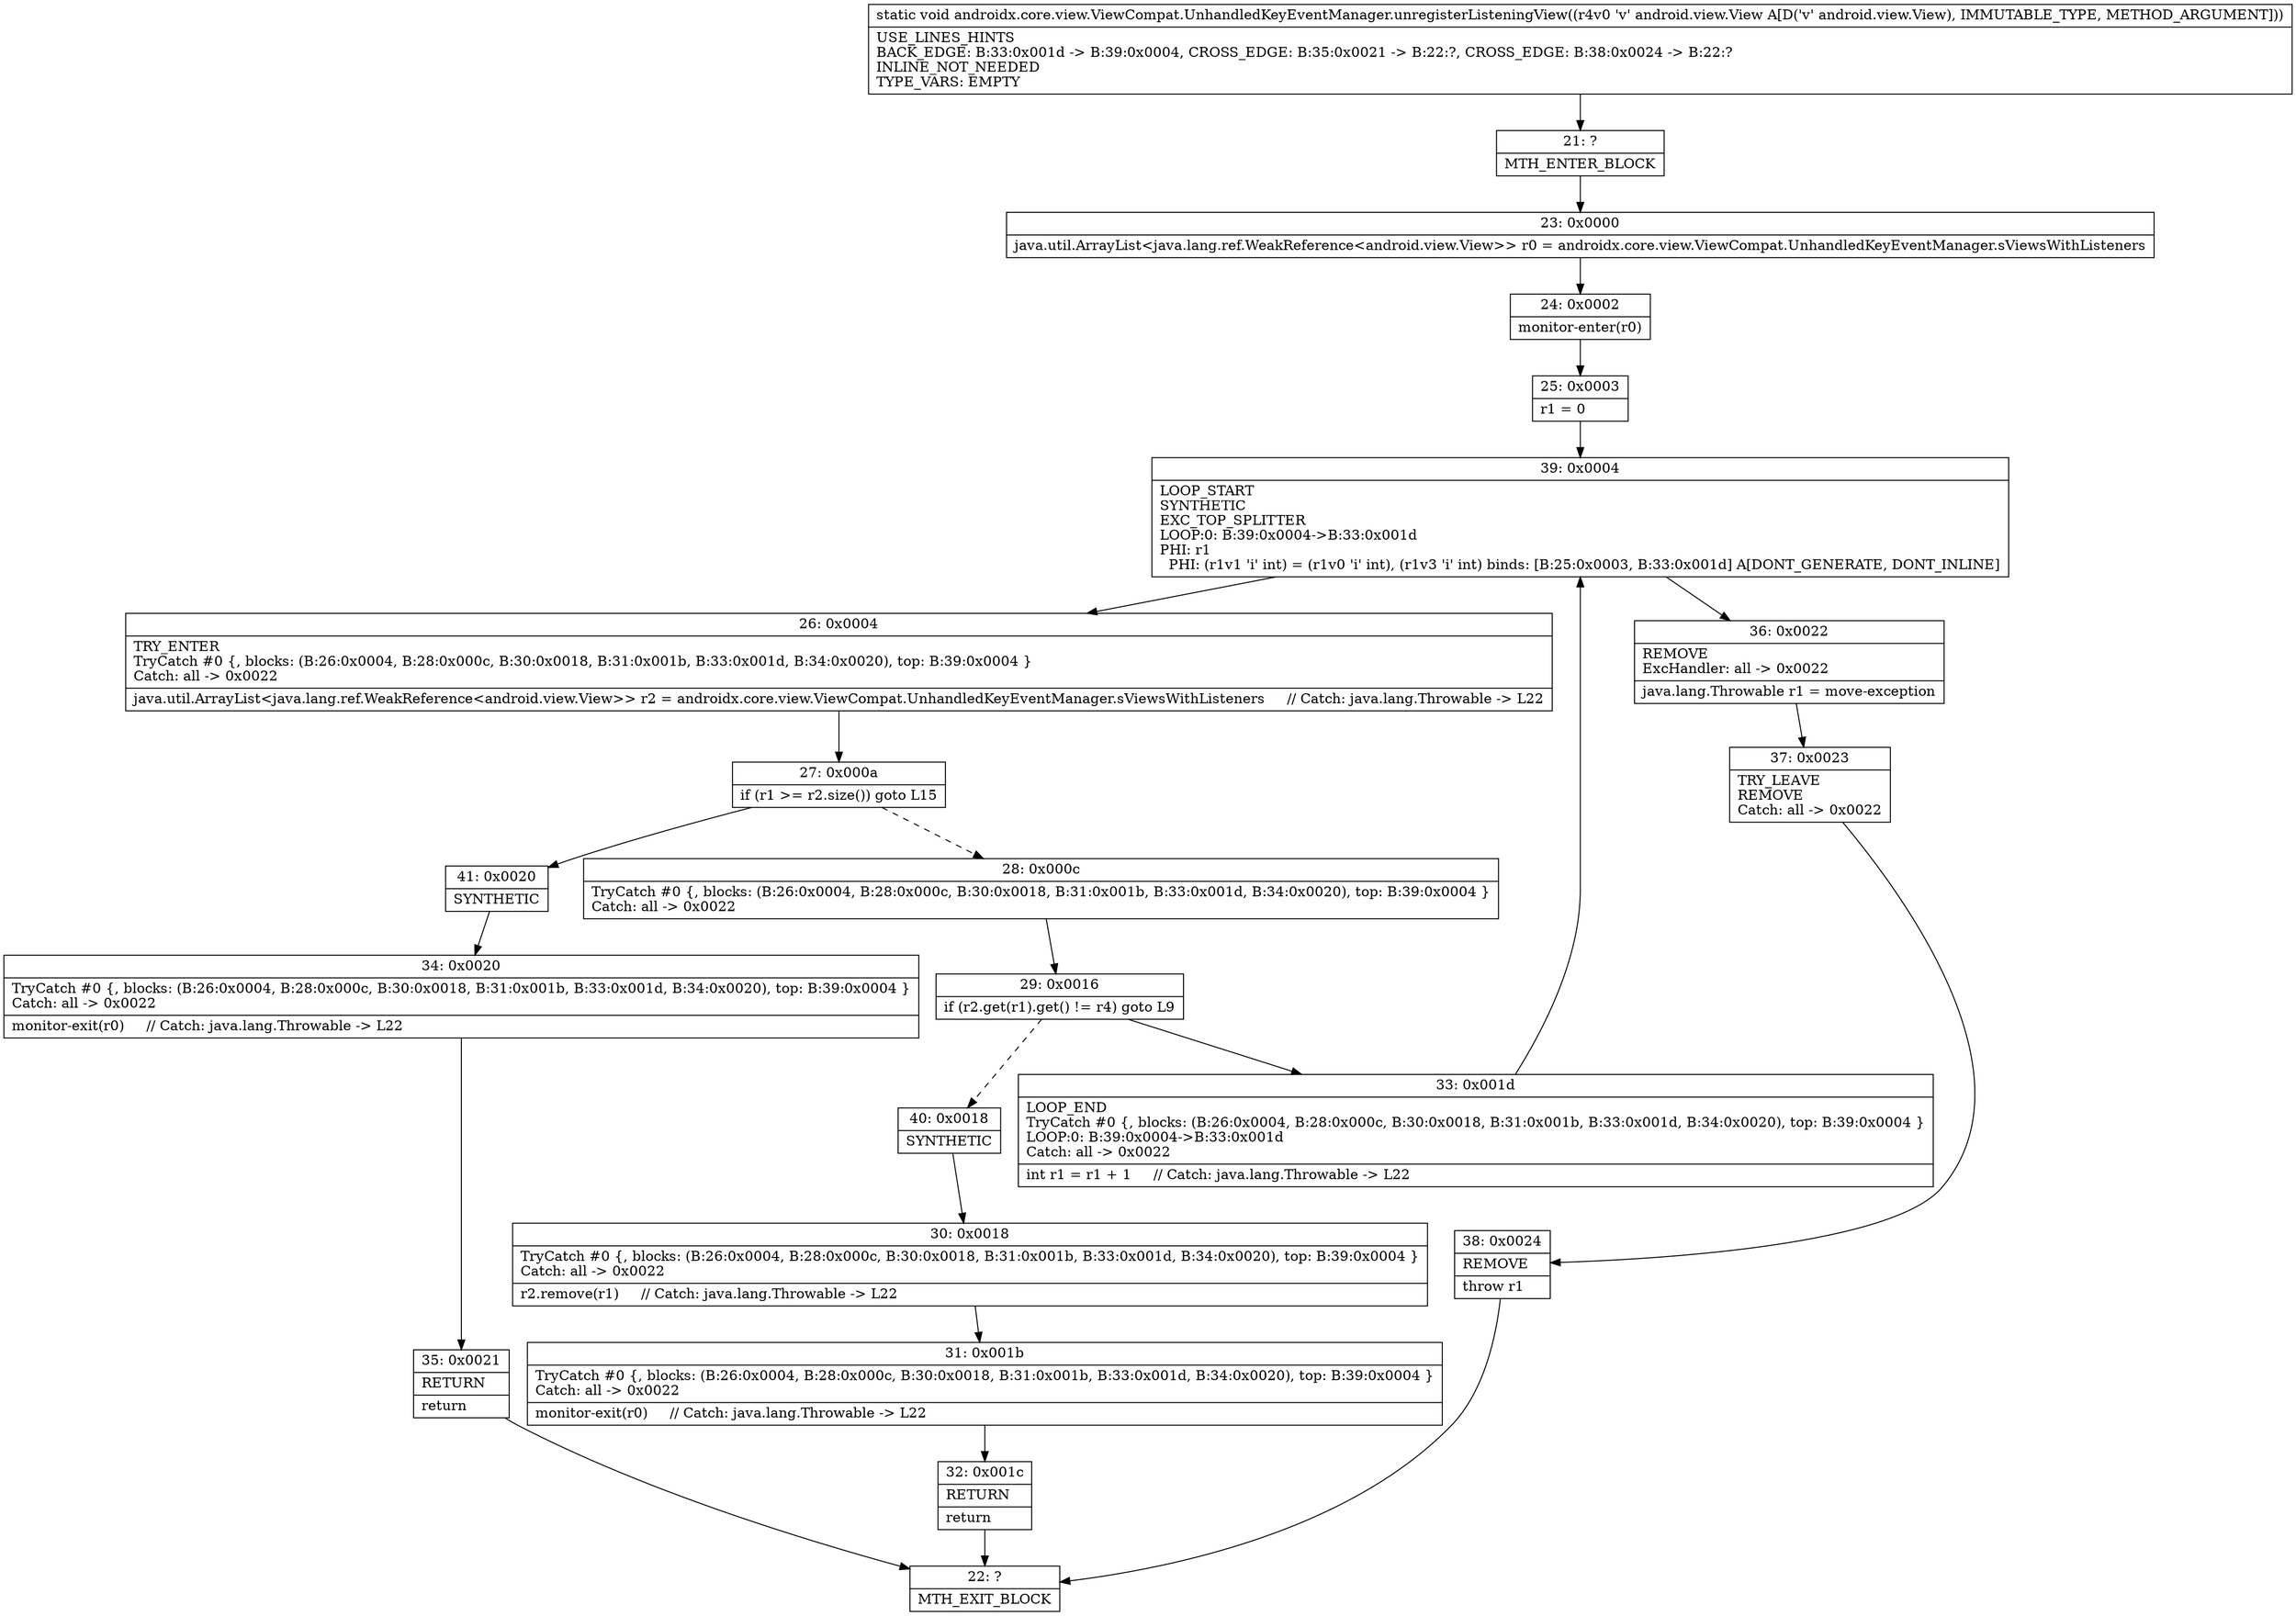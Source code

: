 digraph "CFG forandroidx.core.view.ViewCompat.UnhandledKeyEventManager.unregisterListeningView(Landroid\/view\/View;)V" {
Node_21 [shape=record,label="{21\:\ ?|MTH_ENTER_BLOCK\l}"];
Node_23 [shape=record,label="{23\:\ 0x0000|java.util.ArrayList\<java.lang.ref.WeakReference\<android.view.View\>\> r0 = androidx.core.view.ViewCompat.UnhandledKeyEventManager.sViewsWithListeners\l}"];
Node_24 [shape=record,label="{24\:\ 0x0002|monitor\-enter(r0)\l}"];
Node_25 [shape=record,label="{25\:\ 0x0003|r1 = 0\l}"];
Node_39 [shape=record,label="{39\:\ 0x0004|LOOP_START\lSYNTHETIC\lEXC_TOP_SPLITTER\lLOOP:0: B:39:0x0004\-\>B:33:0x001d\lPHI: r1 \l  PHI: (r1v1 'i' int) = (r1v0 'i' int), (r1v3 'i' int) binds: [B:25:0x0003, B:33:0x001d] A[DONT_GENERATE, DONT_INLINE]\l}"];
Node_26 [shape=record,label="{26\:\ 0x0004|TRY_ENTER\lTryCatch #0 \{, blocks: (B:26:0x0004, B:28:0x000c, B:30:0x0018, B:31:0x001b, B:33:0x001d, B:34:0x0020), top: B:39:0x0004 \}\lCatch: all \-\> 0x0022\l|java.util.ArrayList\<java.lang.ref.WeakReference\<android.view.View\>\> r2 = androidx.core.view.ViewCompat.UnhandledKeyEventManager.sViewsWithListeners     \/\/ Catch: java.lang.Throwable \-\> L22\l}"];
Node_27 [shape=record,label="{27\:\ 0x000a|if (r1 \>= r2.size()) goto L15\l}"];
Node_28 [shape=record,label="{28\:\ 0x000c|TryCatch #0 \{, blocks: (B:26:0x0004, B:28:0x000c, B:30:0x0018, B:31:0x001b, B:33:0x001d, B:34:0x0020), top: B:39:0x0004 \}\lCatch: all \-\> 0x0022\l}"];
Node_29 [shape=record,label="{29\:\ 0x0016|if (r2.get(r1).get() != r4) goto L9\l}"];
Node_33 [shape=record,label="{33\:\ 0x001d|LOOP_END\lTryCatch #0 \{, blocks: (B:26:0x0004, B:28:0x000c, B:30:0x0018, B:31:0x001b, B:33:0x001d, B:34:0x0020), top: B:39:0x0004 \}\lLOOP:0: B:39:0x0004\-\>B:33:0x001d\lCatch: all \-\> 0x0022\l|int r1 = r1 + 1     \/\/ Catch: java.lang.Throwable \-\> L22\l}"];
Node_40 [shape=record,label="{40\:\ 0x0018|SYNTHETIC\l}"];
Node_30 [shape=record,label="{30\:\ 0x0018|TryCatch #0 \{, blocks: (B:26:0x0004, B:28:0x000c, B:30:0x0018, B:31:0x001b, B:33:0x001d, B:34:0x0020), top: B:39:0x0004 \}\lCatch: all \-\> 0x0022\l|r2.remove(r1)     \/\/ Catch: java.lang.Throwable \-\> L22\l}"];
Node_31 [shape=record,label="{31\:\ 0x001b|TryCatch #0 \{, blocks: (B:26:0x0004, B:28:0x000c, B:30:0x0018, B:31:0x001b, B:33:0x001d, B:34:0x0020), top: B:39:0x0004 \}\lCatch: all \-\> 0x0022\l|monitor\-exit(r0)     \/\/ Catch: java.lang.Throwable \-\> L22\l}"];
Node_32 [shape=record,label="{32\:\ 0x001c|RETURN\l|return\l}"];
Node_22 [shape=record,label="{22\:\ ?|MTH_EXIT_BLOCK\l}"];
Node_41 [shape=record,label="{41\:\ 0x0020|SYNTHETIC\l}"];
Node_34 [shape=record,label="{34\:\ 0x0020|TryCatch #0 \{, blocks: (B:26:0x0004, B:28:0x000c, B:30:0x0018, B:31:0x001b, B:33:0x001d, B:34:0x0020), top: B:39:0x0004 \}\lCatch: all \-\> 0x0022\l|monitor\-exit(r0)     \/\/ Catch: java.lang.Throwable \-\> L22\l}"];
Node_35 [shape=record,label="{35\:\ 0x0021|RETURN\l|return\l}"];
Node_36 [shape=record,label="{36\:\ 0x0022|REMOVE\lExcHandler: all \-\> 0x0022\l|java.lang.Throwable r1 = move\-exception\l}"];
Node_37 [shape=record,label="{37\:\ 0x0023|TRY_LEAVE\lREMOVE\lCatch: all \-\> 0x0022\l}"];
Node_38 [shape=record,label="{38\:\ 0x0024|REMOVE\l|throw r1\l}"];
MethodNode[shape=record,label="{static void androidx.core.view.ViewCompat.UnhandledKeyEventManager.unregisterListeningView((r4v0 'v' android.view.View A[D('v' android.view.View), IMMUTABLE_TYPE, METHOD_ARGUMENT]))  | USE_LINES_HINTS\lBACK_EDGE: B:33:0x001d \-\> B:39:0x0004, CROSS_EDGE: B:35:0x0021 \-\> B:22:?, CROSS_EDGE: B:38:0x0024 \-\> B:22:?\lINLINE_NOT_NEEDED\lTYPE_VARS: EMPTY\l}"];
MethodNode -> Node_21;Node_21 -> Node_23;
Node_23 -> Node_24;
Node_24 -> Node_25;
Node_25 -> Node_39;
Node_39 -> Node_26;
Node_39 -> Node_36;
Node_26 -> Node_27;
Node_27 -> Node_28[style=dashed];
Node_27 -> Node_41;
Node_28 -> Node_29;
Node_29 -> Node_33;
Node_29 -> Node_40[style=dashed];
Node_33 -> Node_39;
Node_40 -> Node_30;
Node_30 -> Node_31;
Node_31 -> Node_32;
Node_32 -> Node_22;
Node_41 -> Node_34;
Node_34 -> Node_35;
Node_35 -> Node_22;
Node_36 -> Node_37;
Node_37 -> Node_38;
Node_38 -> Node_22;
}

